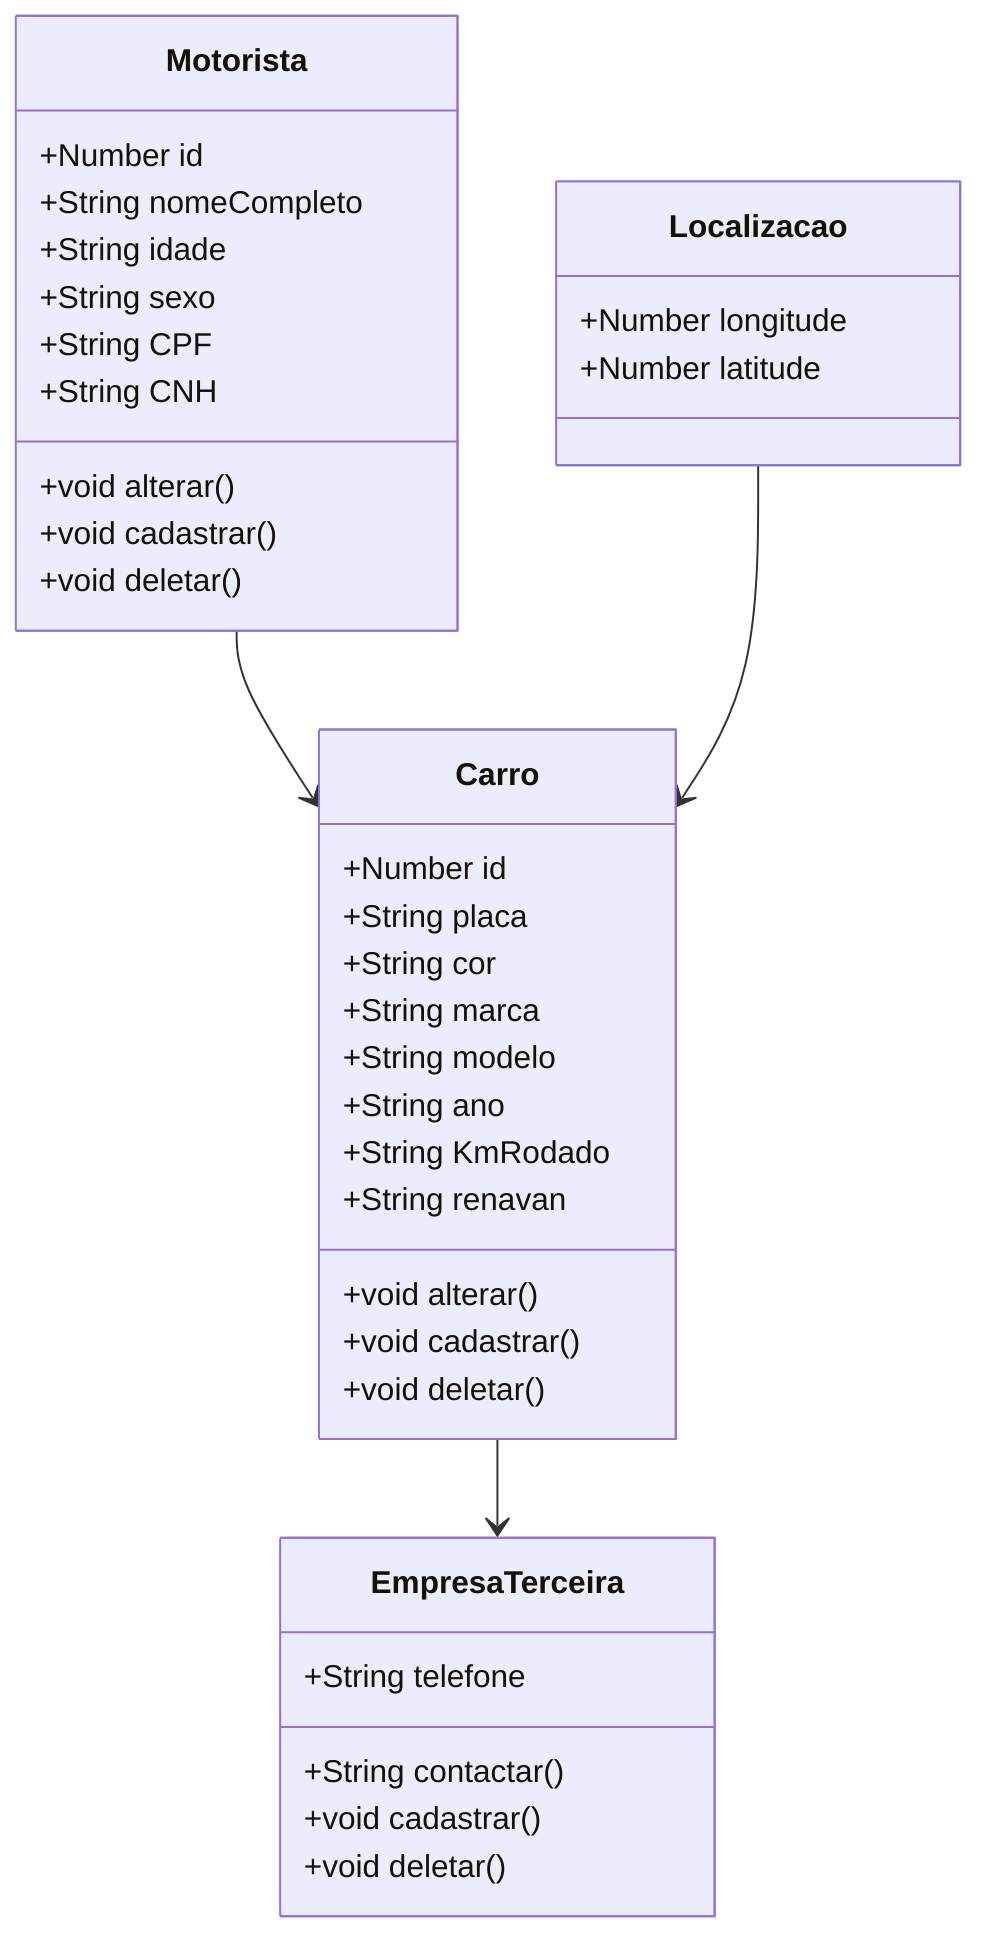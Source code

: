 classDiagram
    
    class Carro{
      +Number id
      +String placa
      +String cor
      +String marca
      +String modelo
      +String ano
      +String KmRodado
      +String renavan
      +void alterar()
      +void cadastrar()
      +void deletar()
    }

    class Motorista {
        +Number id
        +String nomeCompleto
        +String idade
        +String sexo
        +String CPF
        +String CNH
        +void alterar()
        +void cadastrar()
        +void deletar()
    }

    class EmpresaTerceira {
        +String telefone
        +String contactar()
        +void cadastrar()
        +void deletar()
    }

    class Localizacao {
        +Number longitude
        +Number latitude
    }

    Motorista --> Carro
    Carro --> EmpresaTerceira
    Localizacao --> Carro